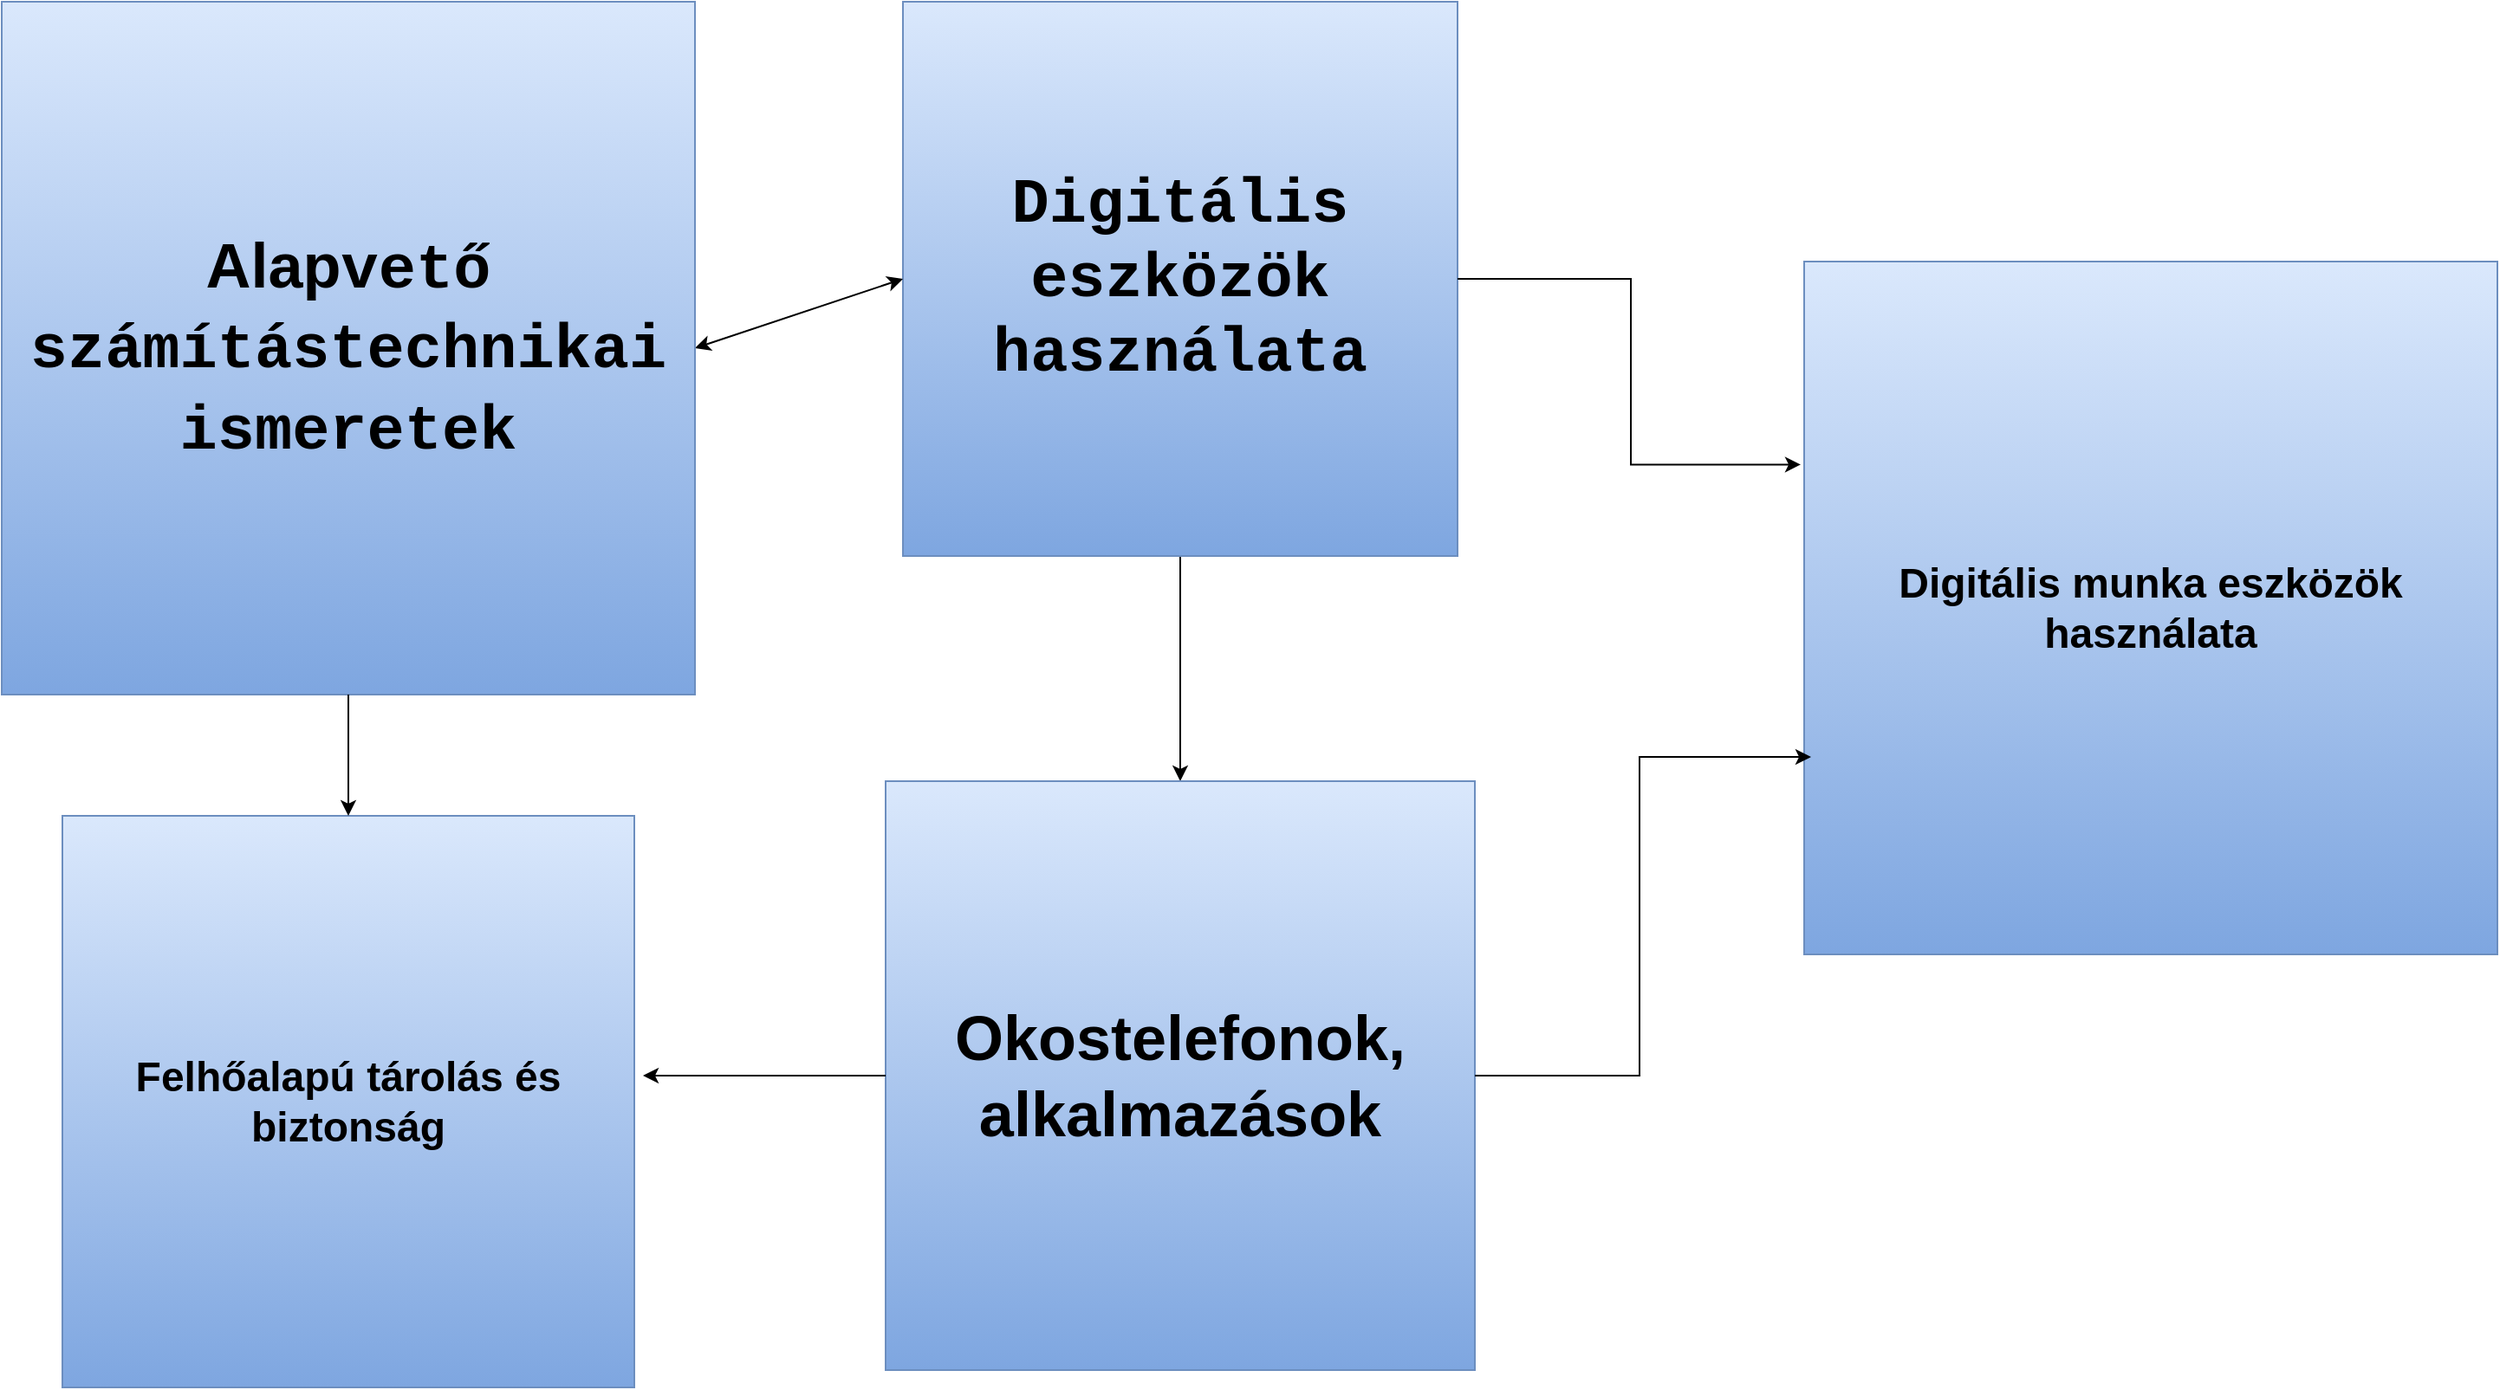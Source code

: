 <mxfile version="27.0.5">
  <diagram name="Page-1" id="e26acm0EAPhCMfymi0Dx">
    <mxGraphModel dx="2276" dy="785" grid="1" gridSize="10" guides="1" tooltips="1" connect="1" arrows="1" fold="1" page="1" pageScale="1" pageWidth="850" pageHeight="1100" math="0" shadow="0">
      <root>
        <mxCell id="0" />
        <mxCell id="1" parent="0" />
        <mxCell id="K9NvL40qTqrn5tXgK4wX-7" style="edgeStyle=orthogonalEdgeStyle;rounded=0;orthogonalLoop=1;jettySize=auto;html=1;" edge="1" parent="1" source="K9NvL40qTqrn5tXgK4wX-1" target="K9NvL40qTqrn5tXgK4wX-8">
          <mxGeometry relative="1" as="geometry">
            <mxPoint x="480" y="680" as="targetPoint" />
          </mxGeometry>
        </mxCell>
        <mxCell id="K9NvL40qTqrn5tXgK4wX-1" value="&lt;h1&gt;&lt;font face=&quot;Courier New&quot;&gt;&lt;span style=&quot;font-size: 36px;&quot;&gt;Digitális&lt;br&gt;&lt;/span&gt;&lt;/font&gt;&lt;font face=&quot;Courier New&quot;&gt;&lt;span style=&quot;font-size: 36px;&quot;&gt;eszközök&lt;br&gt;&lt;/span&gt;&lt;/font&gt;&lt;font face=&quot;Courier New&quot;&gt;&lt;span style=&quot;font-size: 36px;&quot;&gt;használata&lt;/span&gt;&lt;/font&gt;&lt;/h1&gt;" style="whiteSpace=wrap;html=1;aspect=fixed;fillColor=#dae8fc;strokeColor=#6c8ebf;gradientColor=#7ea6e0;" vertex="1" parent="1">
          <mxGeometry x="320" y="200" width="320" height="320" as="geometry" />
        </mxCell>
        <mxCell id="K9NvL40qTqrn5tXgK4wX-4" value="" style="endArrow=classic;startArrow=classic;html=1;rounded=0;entryX=0;entryY=0.5;entryDx=0;entryDy=0;exitX=1;exitY=0.5;exitDx=0;exitDy=0;" edge="1" parent="1" source="K9NvL40qTqrn5tXgK4wX-5" target="K9NvL40qTqrn5tXgK4wX-1">
          <mxGeometry width="50" height="50" relative="1" as="geometry">
            <mxPoint x="230" y="360" as="sourcePoint" />
            <mxPoint x="210" y="320" as="targetPoint" />
          </mxGeometry>
        </mxCell>
        <mxCell id="K9NvL40qTqrn5tXgK4wX-5" value="&lt;h1&gt;&lt;font style=&quot;font-size: 36px;&quot;&gt;Alap&lt;font face=&quot;Courier New&quot;&gt;vető&lt;br&gt;&lt;/font&gt;&lt;font face=&quot;Courier New&quot;&gt;számítástechnikai&lt;br&gt;&lt;/font&gt;&lt;font face=&quot;Courier New&quot;&gt;ismeretek&lt;/font&gt;&lt;/font&gt;&lt;/h1&gt;" style="whiteSpace=wrap;html=1;aspect=fixed;fillColor=#dae8fc;gradientColor=#7ea6e0;strokeColor=#6c8ebf;" vertex="1" parent="1">
          <mxGeometry x="-200" y="200" width="400" height="400" as="geometry" />
        </mxCell>
        <mxCell id="K9NvL40qTqrn5tXgK4wX-8" value="&lt;h1&gt;&lt;font style=&quot;font-size: 36px;&quot;&gt;Okostelefonok, alkalmazások&lt;/font&gt;&lt;/h1&gt;" style="whiteSpace=wrap;html=1;aspect=fixed;fillColor=#dae8fc;strokeColor=#6c8ebf;gradientColor=#7ea6e0;" vertex="1" parent="1">
          <mxGeometry x="310" y="650" width="340" height="340" as="geometry" />
        </mxCell>
        <mxCell id="K9NvL40qTqrn5tXgK4wX-9" value="&lt;h1&gt;Felhőalapú tárolás és biztonság&lt;/h1&gt;" style="whiteSpace=wrap;html=1;aspect=fixed;fillColor=#dae8fc;gradientColor=#7ea6e0;strokeColor=#6c8ebf;" vertex="1" parent="1">
          <mxGeometry x="-165" y="670" width="330" height="330" as="geometry" />
        </mxCell>
        <mxCell id="K9NvL40qTqrn5tXgK4wX-10" style="edgeStyle=orthogonalEdgeStyle;rounded=0;orthogonalLoop=1;jettySize=auto;html=1;entryX=0.5;entryY=0;entryDx=0;entryDy=0;" edge="1" parent="1" source="K9NvL40qTqrn5tXgK4wX-5" target="K9NvL40qTqrn5tXgK4wX-9">
          <mxGeometry relative="1" as="geometry">
            <mxPoint y="660" as="targetPoint" />
          </mxGeometry>
        </mxCell>
        <mxCell id="K9NvL40qTqrn5tXgK4wX-11" style="edgeStyle=orthogonalEdgeStyle;rounded=0;orthogonalLoop=1;jettySize=auto;html=1;" edge="1" parent="1" source="K9NvL40qTqrn5tXgK4wX-8">
          <mxGeometry relative="1" as="geometry">
            <mxPoint x="170" y="820" as="targetPoint" />
          </mxGeometry>
        </mxCell>
        <mxCell id="K9NvL40qTqrn5tXgK4wX-12" value="&lt;h1&gt;Digitális munka eszközök használata&lt;/h1&gt;" style="whiteSpace=wrap;html=1;aspect=fixed;fillColor=#dae8fc;gradientColor=#7ea6e0;strokeColor=#6c8ebf;" vertex="1" parent="1">
          <mxGeometry x="840" y="350" width="400" height="400" as="geometry" />
        </mxCell>
        <mxCell id="K9NvL40qTqrn5tXgK4wX-13" style="edgeStyle=orthogonalEdgeStyle;rounded=0;orthogonalLoop=1;jettySize=auto;html=1;entryX=0.01;entryY=0.715;entryDx=0;entryDy=0;entryPerimeter=0;" edge="1" parent="1" source="K9NvL40qTqrn5tXgK4wX-8" target="K9NvL40qTqrn5tXgK4wX-12">
          <mxGeometry relative="1" as="geometry" />
        </mxCell>
        <mxCell id="K9NvL40qTqrn5tXgK4wX-14" style="edgeStyle=orthogonalEdgeStyle;rounded=0;orthogonalLoop=1;jettySize=auto;html=1;entryX=-0.005;entryY=0.293;entryDx=0;entryDy=0;entryPerimeter=0;" edge="1" parent="1" source="K9NvL40qTqrn5tXgK4wX-1" target="K9NvL40qTqrn5tXgK4wX-12">
          <mxGeometry relative="1" as="geometry" />
        </mxCell>
      </root>
    </mxGraphModel>
  </diagram>
</mxfile>
